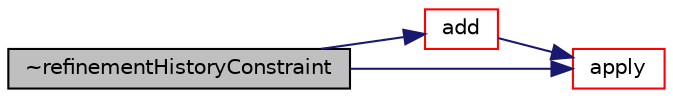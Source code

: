 digraph "~refinementHistoryConstraint"
{
  bgcolor="transparent";
  edge [fontname="Helvetica",fontsize="10",labelfontname="Helvetica",labelfontsize="10"];
  node [fontname="Helvetica",fontsize="10",shape=record];
  rankdir="LR";
  Node395 [label="~refinementHistoryConstraint",height=0.2,width=0.4,color="black", fillcolor="grey75", style="filled", fontcolor="black"];
  Node395 -> Node396 [color="midnightblue",fontsize="10",style="solid",fontname="Helvetica"];
  Node396 [label="add",height=0.2,width=0.4,color="red",URL="$a29941.html#a7eb9dd70c4d20347b6ad9132139e6cd2",tooltip="Add my constraints to list of constraints. "];
  Node396 -> Node778 [color="midnightblue",fontsize="10",style="solid",fontname="Helvetica"];
  Node778 [label="apply",height=0.2,width=0.4,color="red",URL="$a29941.html#a37f5f686855452b8a05bb30a3eef55fc",tooltip="Apply any additional post-decomposition constraints. "];
  Node395 -> Node778 [color="midnightblue",fontsize="10",style="solid",fontname="Helvetica"];
}
